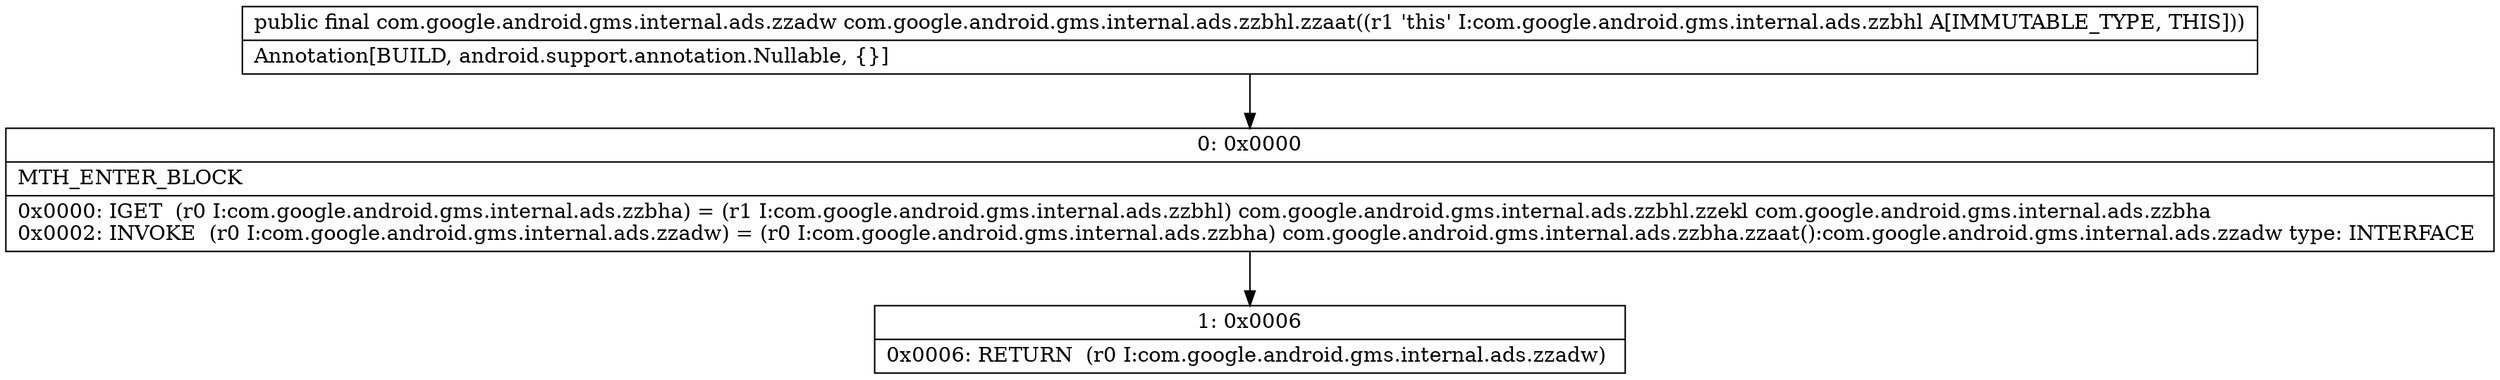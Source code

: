 digraph "CFG forcom.google.android.gms.internal.ads.zzbhl.zzaat()Lcom\/google\/android\/gms\/internal\/ads\/zzadw;" {
Node_0 [shape=record,label="{0\:\ 0x0000|MTH_ENTER_BLOCK\l|0x0000: IGET  (r0 I:com.google.android.gms.internal.ads.zzbha) = (r1 I:com.google.android.gms.internal.ads.zzbhl) com.google.android.gms.internal.ads.zzbhl.zzekl com.google.android.gms.internal.ads.zzbha \l0x0002: INVOKE  (r0 I:com.google.android.gms.internal.ads.zzadw) = (r0 I:com.google.android.gms.internal.ads.zzbha) com.google.android.gms.internal.ads.zzbha.zzaat():com.google.android.gms.internal.ads.zzadw type: INTERFACE \l}"];
Node_1 [shape=record,label="{1\:\ 0x0006|0x0006: RETURN  (r0 I:com.google.android.gms.internal.ads.zzadw) \l}"];
MethodNode[shape=record,label="{public final com.google.android.gms.internal.ads.zzadw com.google.android.gms.internal.ads.zzbhl.zzaat((r1 'this' I:com.google.android.gms.internal.ads.zzbhl A[IMMUTABLE_TYPE, THIS]))  | Annotation[BUILD, android.support.annotation.Nullable, \{\}]\l}"];
MethodNode -> Node_0;
Node_0 -> Node_1;
}

